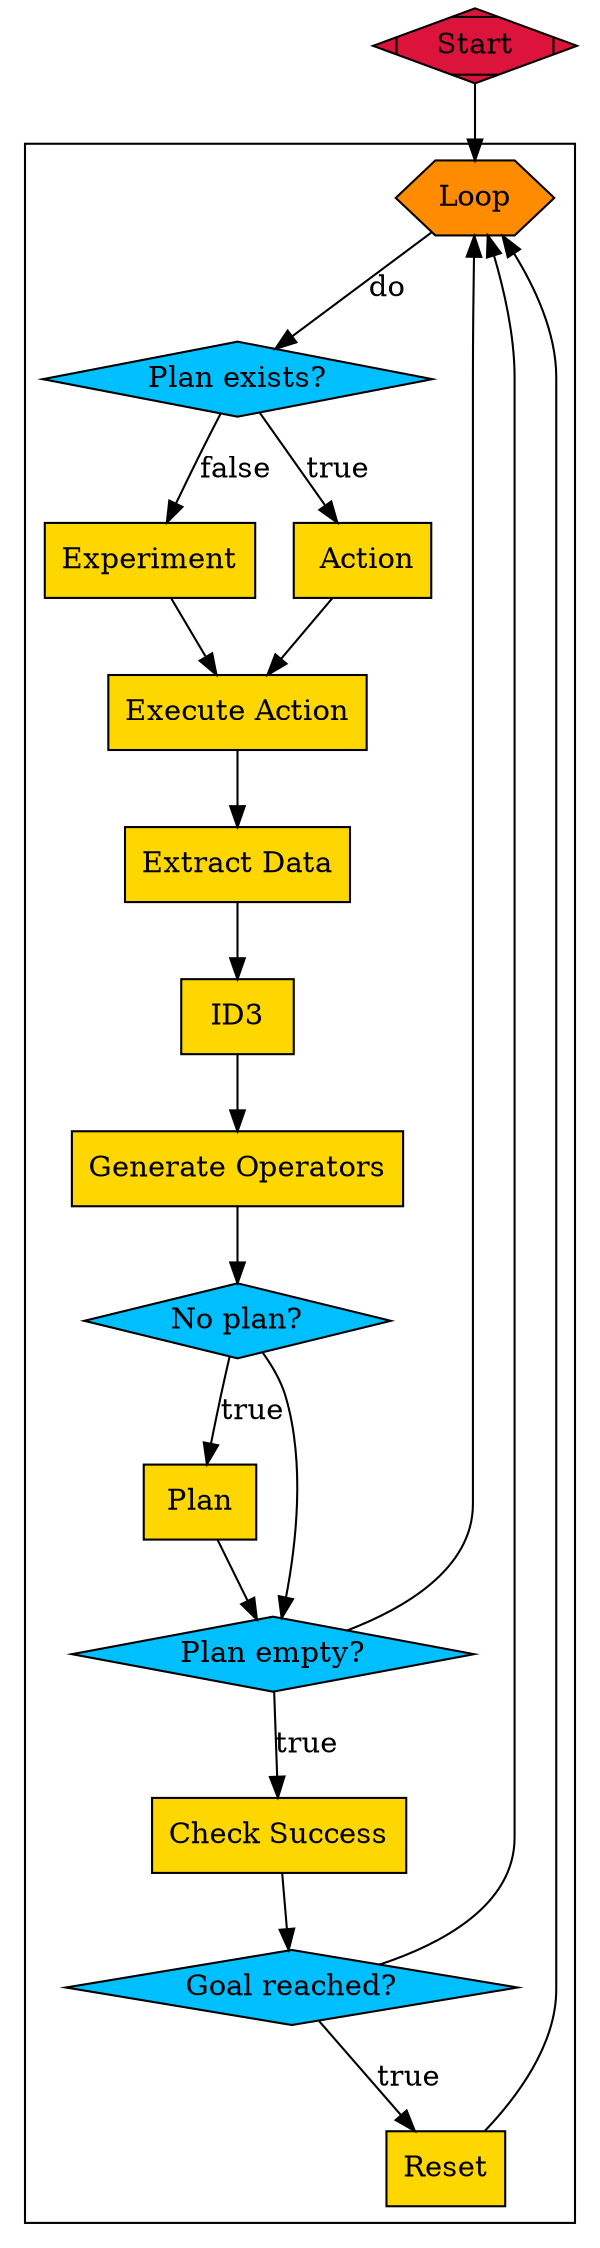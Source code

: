 digraph test {
         //rankdir="LR";
         //ratio=compress;
         //ratio=0.2;
        
    n1 [label="Start",style=filled,fillcolor=crimson,shape=Mdiamond];
  subgraph cluster_0 {
    //style=filled;
    color=black;
    n2 [label="Loop",style=filled,fillcolor=darkorange,shape=hexagon];
      n5 [label="Plan exists?",style=filled,fillcolor=deepskyblue,shape=diamond];      n15 [label="Experiment",style=filled,fillcolor=gold,shape=box];
      n16 [label=" Action",style=filled,fillcolor=gold,shape=box];
      n4 [label="Execute Action",style=filled,fillcolor=gold,shape=box];
      //n5 [label="(if (#not-equal selected_action@self (reset)))",style=filled,fillcolor=deepskyblue,shape=diamond];
      n6 [label="Extract Data",style=filled,fillcolor=gold,shape=box];
      n7 [label="ID3",style=filled,fillcolor=gold,shape=box];
      n8 [label="Generate Operators",style=filled,fillcolor=gold,shape=box];
      n9 [label="No plan?",style=filled,fillcolor=deepskyblue,shape=diamond];
      n10 [label="Plan",style=filled,fillcolor=gold,shape=box];
      n11 [label="Plan empty?",style=filled,fillcolor=deepskyblue,shape=diamond];
      n12 [label="Check Success",style=filled,fillcolor=gold,shape=box];
      n13 [label="Goal reached?",style=filled,fillcolor=deepskyblue,shape=diamond];
      n14 [label="Reset",style=filled,fillcolor=gold,shape=box];
  }
  //n16 [label="end",style=filled,fillcolor=crimson,shape=Msquare];
  n8 -> n9 [label=""];
  n6 -> n7 [label=""];
  n13 -> n14 [label="true"];
  n5 -> n15 [label="false"];
  n5 -> n16 [label="true"];
  n13 -> n2;
  //[label="loop-back"];
  n1 -> n2 [label=""];
  n12 -> n13 [label=""];
  n9 -> n11 [label=""];
  n9 -> n10 [label="true"];
  n10 -> n11 [label=""];
  //n5 -> n6 [label="true"];
  //n5 -> n9 [label=""];
  n11 -> n12 [label="true"];
  n11 -> n2;
  //[label="loop-back"];
  n4 -> n6 [label=""];
  //n2 -> n16 [label=""];
  n2 -> n5 [label="do"];
  n15 -> n4 [label=""];
  n16 -> n4 [label=""];  
  n7 -> n8 [label=""];
  n14 -> n2;
  //[label="loop-back"];
}
